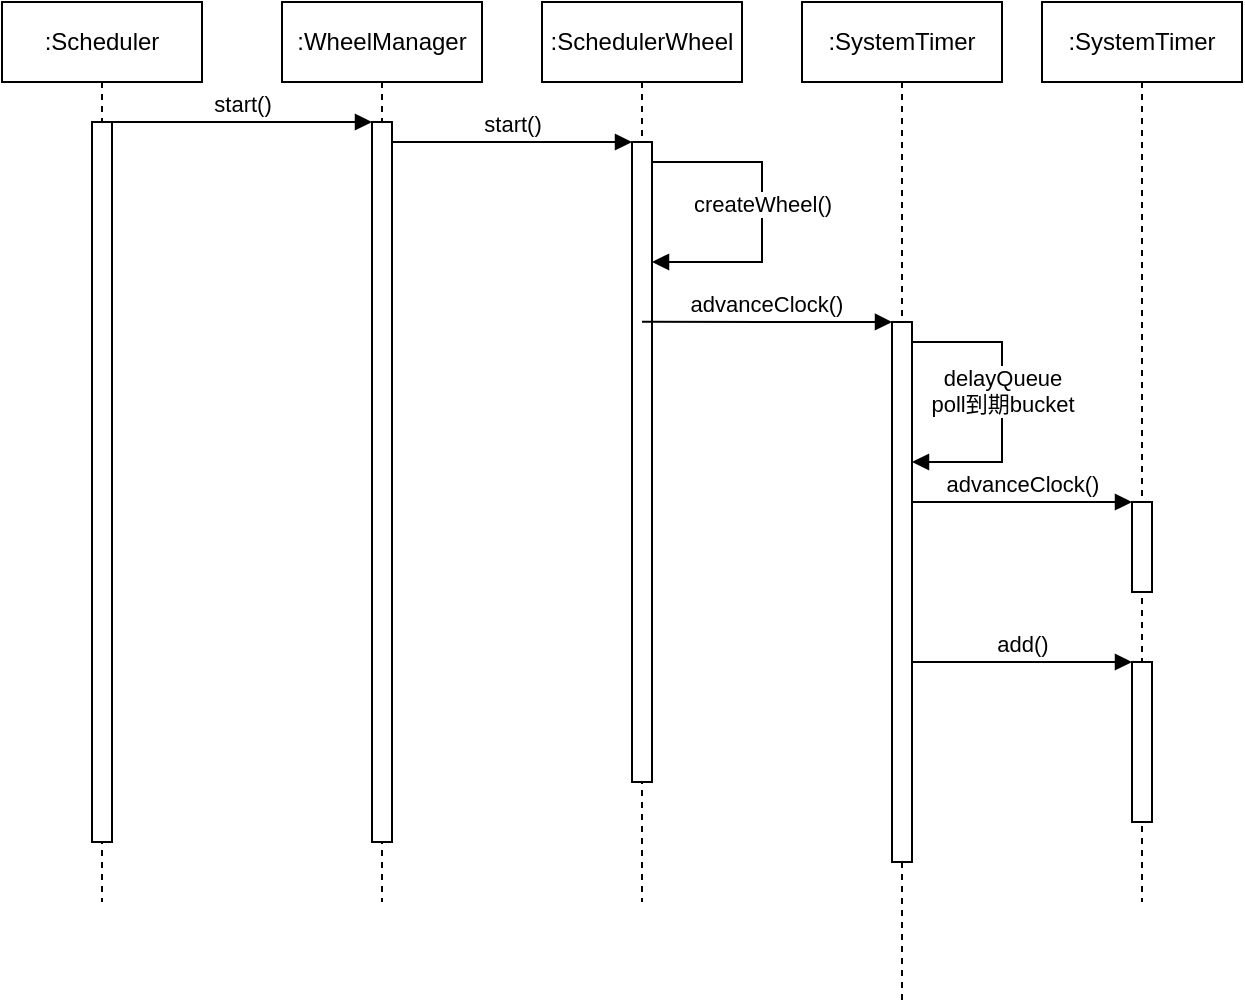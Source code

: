 <mxfile version="24.7.1" type="github">
  <diagram name="第 1 页" id="JxzUHyqFqQ2KZKHX0ef0">
    <mxGraphModel dx="1471" dy="683" grid="1" gridSize="10" guides="1" tooltips="1" connect="1" arrows="1" fold="1" page="1" pageScale="1" pageWidth="827" pageHeight="1169" math="0" shadow="0">
      <root>
        <mxCell id="0" />
        <mxCell id="1" parent="0" />
        <mxCell id="cCQP9krVl72pnjO2FyV9-3" value=":Scheduler" style="shape=umlLifeline;perimeter=lifelinePerimeter;whiteSpace=wrap;html=1;container=1;dropTarget=0;collapsible=0;recursiveResize=0;outlineConnect=0;portConstraint=eastwest;newEdgeStyle={&quot;curved&quot;:0,&quot;rounded&quot;:0};" vertex="1" parent="1">
          <mxGeometry x="30" y="80" width="100" height="450" as="geometry" />
        </mxCell>
        <mxCell id="cCQP9krVl72pnjO2FyV9-5" value="" style="html=1;points=[[0,0,0,0,5],[0,1,0,0,-5],[1,0,0,0,5],[1,1,0,0,-5]];perimeter=orthogonalPerimeter;outlineConnect=0;targetShapes=umlLifeline;portConstraint=eastwest;newEdgeStyle={&quot;curved&quot;:0,&quot;rounded&quot;:0};" vertex="1" parent="cCQP9krVl72pnjO2FyV9-3">
          <mxGeometry x="45" y="60" width="10" height="360" as="geometry" />
        </mxCell>
        <mxCell id="cCQP9krVl72pnjO2FyV9-4" value=":WheelManager" style="shape=umlLifeline;perimeter=lifelinePerimeter;whiteSpace=wrap;html=1;container=1;dropTarget=0;collapsible=0;recursiveResize=0;outlineConnect=0;portConstraint=eastwest;newEdgeStyle={&quot;curved&quot;:0,&quot;rounded&quot;:0};" vertex="1" parent="1">
          <mxGeometry x="170" y="80" width="100" height="450" as="geometry" />
        </mxCell>
        <mxCell id="cCQP9krVl72pnjO2FyV9-6" value="" style="html=1;points=[[0,0,0,0,5],[0,1,0,0,-5],[1,0,0,0,5],[1,1,0,0,-5]];perimeter=orthogonalPerimeter;outlineConnect=0;targetShapes=umlLifeline;portConstraint=eastwest;newEdgeStyle={&quot;curved&quot;:0,&quot;rounded&quot;:0};" vertex="1" parent="cCQP9krVl72pnjO2FyV9-4">
          <mxGeometry x="45" y="60" width="10" height="360" as="geometry" />
        </mxCell>
        <mxCell id="cCQP9krVl72pnjO2FyV9-7" value="start()" style="html=1;verticalAlign=bottom;endArrow=block;curved=0;rounded=0;" edge="1" parent="1" source="cCQP9krVl72pnjO2FyV9-5">
          <mxGeometry width="80" relative="1" as="geometry">
            <mxPoint x="85" y="140" as="sourcePoint" />
            <mxPoint x="215" y="140" as="targetPoint" />
          </mxGeometry>
        </mxCell>
        <mxCell id="cCQP9krVl72pnjO2FyV9-8" value=":SchedulerWheel" style="shape=umlLifeline;perimeter=lifelinePerimeter;whiteSpace=wrap;html=1;container=1;dropTarget=0;collapsible=0;recursiveResize=0;outlineConnect=0;portConstraint=eastwest;newEdgeStyle={&quot;curved&quot;:0,&quot;rounded&quot;:0};" vertex="1" parent="1">
          <mxGeometry x="300" y="80" width="100" height="450" as="geometry" />
        </mxCell>
        <mxCell id="cCQP9krVl72pnjO2FyV9-9" value="" style="html=1;points=[[0,0,0,0,5],[0,1,0,0,-5],[1,0,0,0,5],[1,1,0,0,-5]];perimeter=orthogonalPerimeter;outlineConnect=0;targetShapes=umlLifeline;portConstraint=eastwest;newEdgeStyle={&quot;curved&quot;:0,&quot;rounded&quot;:0};" vertex="1" parent="cCQP9krVl72pnjO2FyV9-8">
          <mxGeometry x="45" y="70" width="10" height="320" as="geometry" />
        </mxCell>
        <mxCell id="cCQP9krVl72pnjO2FyV9-10" value="start()" style="html=1;verticalAlign=bottom;endArrow=block;curved=0;rounded=0;entryX=0;entryY=0;entryDx=0;entryDy=5;entryPerimeter=0;" edge="1" parent="1">
          <mxGeometry width="80" relative="1" as="geometry">
            <mxPoint x="225" y="150" as="sourcePoint" />
            <mxPoint x="345" y="150" as="targetPoint" />
          </mxGeometry>
        </mxCell>
        <mxCell id="cCQP9krVl72pnjO2FyV9-11" value=":SystemTimer" style="shape=umlLifeline;perimeter=lifelinePerimeter;whiteSpace=wrap;html=1;container=1;dropTarget=0;collapsible=0;recursiveResize=0;outlineConnect=0;portConstraint=eastwest;newEdgeStyle={&quot;curved&quot;:0,&quot;rounded&quot;:0};" vertex="1" parent="1">
          <mxGeometry x="430" y="80" width="100" height="500" as="geometry" />
        </mxCell>
        <mxCell id="cCQP9krVl72pnjO2FyV9-12" value="" style="html=1;points=[[0,0,0,0,5],[0,1,0,0,-5],[1,0,0,0,5],[1,1,0,0,-5]];perimeter=orthogonalPerimeter;outlineConnect=0;targetShapes=umlLifeline;portConstraint=eastwest;newEdgeStyle={&quot;curved&quot;:0,&quot;rounded&quot;:0};" vertex="1" parent="cCQP9krVl72pnjO2FyV9-11">
          <mxGeometry x="45" y="160" width="10" height="270" as="geometry" />
        </mxCell>
        <mxCell id="cCQP9krVl72pnjO2FyV9-15" value="delayQueue&lt;br&gt;poll到期bucket" style="html=1;verticalAlign=bottom;endArrow=block;curved=0;rounded=0;" edge="1" parent="cCQP9krVl72pnjO2FyV9-11" target="cCQP9krVl72pnjO2FyV9-12">
          <mxGeometry x="0.133" width="80" relative="1" as="geometry">
            <mxPoint x="55" y="170" as="sourcePoint" />
            <mxPoint x="55" y="205" as="targetPoint" />
            <Array as="points">
              <mxPoint x="100" y="170" />
              <mxPoint x="100" y="230" />
            </Array>
            <mxPoint as="offset" />
          </mxGeometry>
        </mxCell>
        <mxCell id="cCQP9krVl72pnjO2FyV9-13" value="createWheel()" style="html=1;verticalAlign=bottom;endArrow=block;curved=0;rounded=0;" edge="1" parent="1">
          <mxGeometry x="0.062" width="80" relative="1" as="geometry">
            <mxPoint x="355" y="160" as="sourcePoint" />
            <mxPoint x="355" y="210" as="targetPoint" />
            <Array as="points">
              <mxPoint x="410" y="160" />
              <mxPoint x="410" y="210" />
            </Array>
            <mxPoint as="offset" />
          </mxGeometry>
        </mxCell>
        <mxCell id="cCQP9krVl72pnjO2FyV9-14" value="advanceClock()" style="html=1;verticalAlign=bottom;endArrow=block;curved=0;rounded=0;exitX=0.5;exitY=0.281;exitDx=0;exitDy=0;exitPerimeter=0;" edge="1" parent="1" source="cCQP9krVl72pnjO2FyV9-9" target="cCQP9krVl72pnjO2FyV9-12">
          <mxGeometry width="80" relative="1" as="geometry">
            <mxPoint x="360" y="240" as="sourcePoint" />
            <mxPoint x="440" y="240" as="targetPoint" />
          </mxGeometry>
        </mxCell>
        <mxCell id="cCQP9krVl72pnjO2FyV9-16" value=":SystemTimer" style="shape=umlLifeline;perimeter=lifelinePerimeter;whiteSpace=wrap;html=1;container=1;dropTarget=0;collapsible=0;recursiveResize=0;outlineConnect=0;portConstraint=eastwest;newEdgeStyle={&quot;curved&quot;:0,&quot;rounded&quot;:0};" vertex="1" parent="1">
          <mxGeometry x="550" y="80" width="100" height="450" as="geometry" />
        </mxCell>
        <mxCell id="cCQP9krVl72pnjO2FyV9-17" value="" style="html=1;points=[[0,0,0,0,5],[0,1,0,0,-5],[1,0,0,0,5],[1,1,0,0,-5]];perimeter=orthogonalPerimeter;outlineConnect=0;targetShapes=umlLifeline;portConstraint=eastwest;newEdgeStyle={&quot;curved&quot;:0,&quot;rounded&quot;:0};" vertex="1" parent="cCQP9krVl72pnjO2FyV9-16">
          <mxGeometry x="45" y="250" width="10" height="45" as="geometry" />
        </mxCell>
        <mxCell id="cCQP9krVl72pnjO2FyV9-20" value="" style="html=1;points=[[0,0,0,0,5],[0,1,0,0,-5],[1,0,0,0,5],[1,1,0,0,-5]];perimeter=orthogonalPerimeter;outlineConnect=0;targetShapes=umlLifeline;portConstraint=eastwest;newEdgeStyle={&quot;curved&quot;:0,&quot;rounded&quot;:0};" vertex="1" parent="cCQP9krVl72pnjO2FyV9-16">
          <mxGeometry x="45" y="330" width="10" height="80" as="geometry" />
        </mxCell>
        <mxCell id="cCQP9krVl72pnjO2FyV9-19" value="advanceClock()" style="html=1;verticalAlign=bottom;endArrow=block;curved=0;rounded=0;" edge="1" parent="1" target="cCQP9krVl72pnjO2FyV9-17">
          <mxGeometry width="80" relative="1" as="geometry">
            <mxPoint x="485" y="330" as="sourcePoint" />
            <mxPoint x="580" y="330" as="targetPoint" />
          </mxGeometry>
        </mxCell>
        <mxCell id="cCQP9krVl72pnjO2FyV9-21" value="add()" style="html=1;verticalAlign=bottom;endArrow=block;curved=0;rounded=0;" edge="1" parent="1" source="cCQP9krVl72pnjO2FyV9-12" target="cCQP9krVl72pnjO2FyV9-20">
          <mxGeometry width="80" relative="1" as="geometry">
            <mxPoint x="490" y="410" as="sourcePoint" />
            <mxPoint x="570" y="410" as="targetPoint" />
          </mxGeometry>
        </mxCell>
      </root>
    </mxGraphModel>
  </diagram>
</mxfile>
